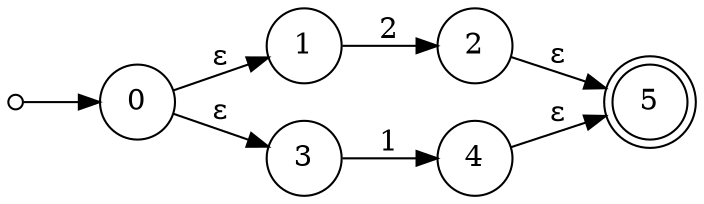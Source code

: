 digraph {
	rankdir=LR size="8,5"
	node [shape=doublecircle]
	5
	node [shape=circle]
	start [label="" height=0.1 width=0.1]
	start -> 0 [label=""]
	0 -> 1 [label="ε"]
	0 -> 3 [label="ε"]
	1 -> 2 [label=2]
	3 -> 4 [label=1]
	2 -> 5 [label="ε"]
	4 -> 5 [label="ε"]
}
